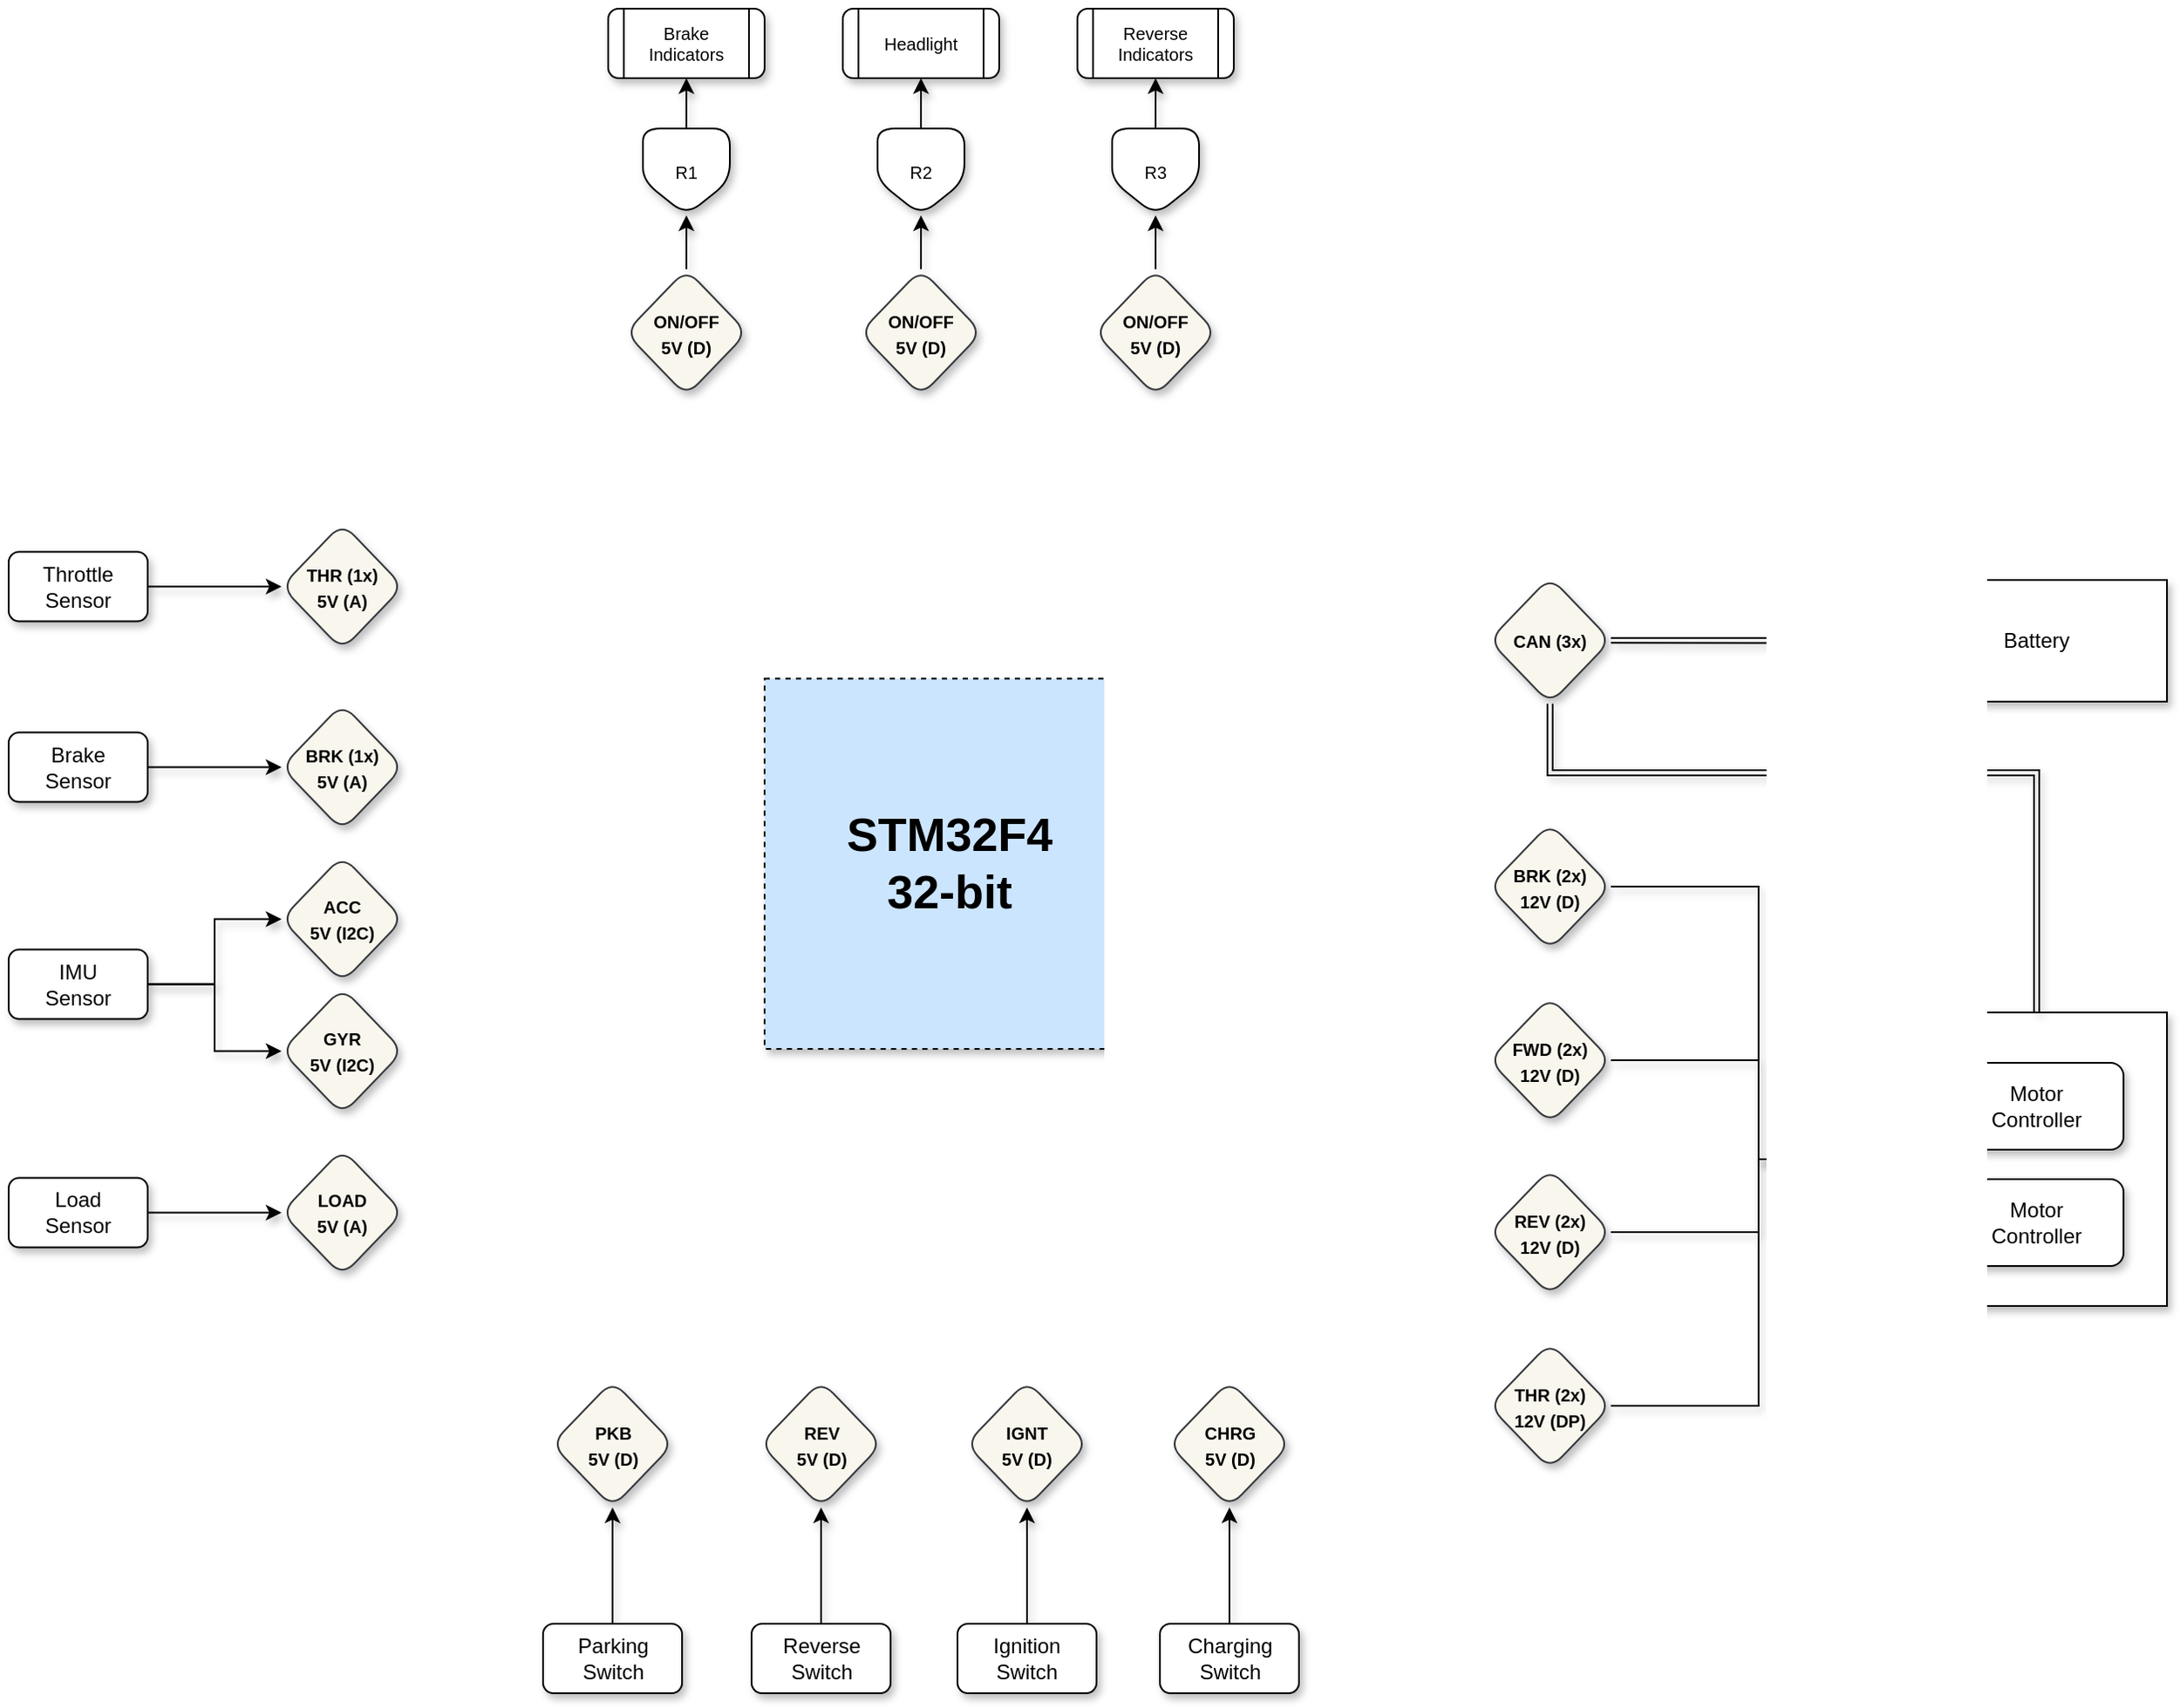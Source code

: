<mxfile version="16.5.3" type="github">
  <diagram id="Yi_pjQfjcz1Kh0DtfVMH" name="Page-1">
    <mxGraphModel dx="1890" dy="747" grid="1" gridSize="10" guides="1" tooltips="1" connect="1" arrows="1" fold="1" page="1" pageScale="1" pageWidth="827" pageHeight="1169" math="0" shadow="0">
      <root>
        <mxCell id="0" />
        <mxCell id="1" parent="0" />
        <mxCell id="QlWC5XBb-nRQeS2KVwKl-1" value="&lt;font style=&quot;font-size: 27px&quot;&gt;&lt;b&gt;STM32F4&lt;br&gt;32-bit&lt;/b&gt;&lt;/font&gt;" style="whiteSpace=wrap;html=1;aspect=fixed;shadow=1;strokeColor=default;strokeWidth=1;fillColor=#cce5ff;dashed=1;" vertex="1" parent="1">
          <mxGeometry x="180" y="505.75" width="213.25" height="213.25" as="geometry" />
        </mxCell>
        <mxCell id="QlWC5XBb-nRQeS2KVwKl-35" style="edgeStyle=orthogonalEdgeStyle;rounded=0;orthogonalLoop=1;jettySize=auto;html=1;exitX=1;exitY=0.5;exitDx=0;exitDy=0;entryX=0;entryY=0.5;entryDx=0;entryDy=0;fontSize=10;shadow=1;" edge="1" parent="1" source="QlWC5XBb-nRQeS2KVwKl-6" target="QlWC5XBb-nRQeS2KVwKl-12">
          <mxGeometry relative="1" as="geometry" />
        </mxCell>
        <mxCell id="QlWC5XBb-nRQeS2KVwKl-6" value="&lt;font style=&quot;font-size: 10px&quot;&gt;&lt;b&gt;BRK (2x)&lt;br&gt;12V (D)&lt;/b&gt;&lt;/font&gt;" style="rhombus;whiteSpace=wrap;html=1;shadow=1;rounded=1;fillColor=#f9f7ed;strokeColor=#36393d;" vertex="1" parent="1">
          <mxGeometry x="597" y="589" width="70" height="73" as="geometry" />
        </mxCell>
        <mxCell id="QlWC5XBb-nRQeS2KVwKl-12" value="" style="rounded=0;whiteSpace=wrap;html=1;shadow=1;" vertex="1" parent="1">
          <mxGeometry x="837" y="698" width="150" height="169" as="geometry" />
        </mxCell>
        <mxCell id="QlWC5XBb-nRQeS2KVwKl-2" value="Motor&lt;br&gt;Controller" style="rounded=1;whiteSpace=wrap;html=1;shadow=1;" vertex="1" parent="1">
          <mxGeometry x="862" y="727" width="100" height="50" as="geometry" />
        </mxCell>
        <mxCell id="QlWC5XBb-nRQeS2KVwKl-3" value="Motor&lt;br&gt;Controller" style="rounded=1;whiteSpace=wrap;html=1;shadow=1;" vertex="1" parent="1">
          <mxGeometry x="862" y="794" width="100" height="50" as="geometry" />
        </mxCell>
        <mxCell id="QlWC5XBb-nRQeS2KVwKl-38" style="edgeStyle=orthogonalEdgeStyle;rounded=0;orthogonalLoop=1;jettySize=auto;html=1;fontSize=10;shadow=1;" edge="1" parent="1" source="QlWC5XBb-nRQeS2KVwKl-22" target="QlWC5XBb-nRQeS2KVwKl-37">
          <mxGeometry relative="1" as="geometry" />
        </mxCell>
        <mxCell id="QlWC5XBb-nRQeS2KVwKl-22" value="Brake&lt;br&gt;Sensor" style="rounded=1;whiteSpace=wrap;html=1;shadow=1;" vertex="1" parent="1">
          <mxGeometry x="-255" y="536.75" width="80" height="40" as="geometry" />
        </mxCell>
        <mxCell id="QlWC5XBb-nRQeS2KVwKl-41" style="edgeStyle=orthogonalEdgeStyle;rounded=0;orthogonalLoop=1;jettySize=auto;html=1;entryX=0;entryY=0.5;entryDx=0;entryDy=0;fontSize=10;shadow=1;" edge="1" parent="1" source="QlWC5XBb-nRQeS2KVwKl-23" target="QlWC5XBb-nRQeS2KVwKl-39">
          <mxGeometry relative="1" as="geometry" />
        </mxCell>
        <mxCell id="QlWC5XBb-nRQeS2KVwKl-42" style="edgeStyle=orthogonalEdgeStyle;rounded=0;orthogonalLoop=1;jettySize=auto;html=1;exitX=1;exitY=0.5;exitDx=0;exitDy=0;entryX=0;entryY=0.5;entryDx=0;entryDy=0;fontSize=10;shadow=1;" edge="1" parent="1" source="QlWC5XBb-nRQeS2KVwKl-23" target="QlWC5XBb-nRQeS2KVwKl-40">
          <mxGeometry relative="1" as="geometry" />
        </mxCell>
        <mxCell id="QlWC5XBb-nRQeS2KVwKl-23" value="IMU&lt;br&gt;Sensor" style="rounded=1;whiteSpace=wrap;html=1;shadow=1;" vertex="1" parent="1">
          <mxGeometry x="-255" y="661.75" width="80" height="40" as="geometry" />
        </mxCell>
        <mxCell id="QlWC5XBb-nRQeS2KVwKl-33" style="edgeStyle=orthogonalEdgeStyle;rounded=0;orthogonalLoop=1;jettySize=auto;html=1;exitX=1;exitY=0.5;exitDx=0;exitDy=0;entryX=0;entryY=0.5;entryDx=0;entryDy=0;fontSize=10;shadow=1;" edge="1" parent="1" source="QlWC5XBb-nRQeS2KVwKl-30" target="QlWC5XBb-nRQeS2KVwKl-12">
          <mxGeometry relative="1" as="geometry" />
        </mxCell>
        <mxCell id="QlWC5XBb-nRQeS2KVwKl-30" value="&lt;font style=&quot;font-size: 10px&quot;&gt;&lt;b&gt;FWD (2x)&lt;br&gt;12V (D)&lt;/b&gt;&lt;/font&gt;" style="rhombus;whiteSpace=wrap;html=1;shadow=1;rounded=1;fillColor=#f9f7ed;strokeColor=#36393d;" vertex="1" parent="1">
          <mxGeometry x="597" y="689" width="70" height="73" as="geometry" />
        </mxCell>
        <mxCell id="QlWC5XBb-nRQeS2KVwKl-34" style="edgeStyle=orthogonalEdgeStyle;rounded=0;orthogonalLoop=1;jettySize=auto;html=1;exitX=1;exitY=0.5;exitDx=0;exitDy=0;entryX=0;entryY=0.5;entryDx=0;entryDy=0;fontSize=10;shadow=1;" edge="1" parent="1" source="QlWC5XBb-nRQeS2KVwKl-31" target="QlWC5XBb-nRQeS2KVwKl-12">
          <mxGeometry relative="1" as="geometry" />
        </mxCell>
        <mxCell id="QlWC5XBb-nRQeS2KVwKl-31" value="&lt;font style=&quot;font-size: 10px&quot;&gt;&lt;b&gt;REV (2x)&lt;br&gt;12V (D)&lt;/b&gt;&lt;/font&gt;" style="rhombus;whiteSpace=wrap;html=1;shadow=1;rounded=1;fillColor=#f9f7ed;strokeColor=#36393d;" vertex="1" parent="1">
          <mxGeometry x="597" y="788" width="70" height="73" as="geometry" />
        </mxCell>
        <mxCell id="QlWC5XBb-nRQeS2KVwKl-36" style="edgeStyle=orthogonalEdgeStyle;rounded=0;orthogonalLoop=1;jettySize=auto;html=1;exitX=1;exitY=0.5;exitDx=0;exitDy=0;entryX=0;entryY=0.5;entryDx=0;entryDy=0;fontSize=10;shadow=1;" edge="1" parent="1" source="QlWC5XBb-nRQeS2KVwKl-32" target="QlWC5XBb-nRQeS2KVwKl-12">
          <mxGeometry relative="1" as="geometry" />
        </mxCell>
        <mxCell id="QlWC5XBb-nRQeS2KVwKl-32" value="&lt;font style=&quot;font-size: 10px&quot;&gt;&lt;b&gt;THR (2x)&lt;br&gt;12V (DP)&lt;/b&gt;&lt;/font&gt;" style="rhombus;whiteSpace=wrap;html=1;shadow=1;rounded=1;fillColor=#f9f7ed;strokeColor=#36393d;" vertex="1" parent="1">
          <mxGeometry x="597" y="888" width="70" height="73" as="geometry" />
        </mxCell>
        <mxCell id="QlWC5XBb-nRQeS2KVwKl-37" value="&lt;font style=&quot;font-size: 10px&quot;&gt;&lt;b&gt;BRK (1x)&lt;br&gt;5V (A)&lt;br&gt;&lt;/b&gt;&lt;/font&gt;" style="rhombus;whiteSpace=wrap;html=1;shadow=1;rounded=1;fillColor=#f9f7ed;strokeColor=#36393d;" vertex="1" parent="1">
          <mxGeometry x="-98" y="520.25" width="70" height="73" as="geometry" />
        </mxCell>
        <mxCell id="QlWC5XBb-nRQeS2KVwKl-39" value="&lt;font style=&quot;font-size: 10px&quot;&gt;&lt;b&gt;ACC&lt;br&gt;5V (I2C)&lt;br&gt;&lt;/b&gt;&lt;/font&gt;" style="rhombus;whiteSpace=wrap;html=1;shadow=1;rounded=1;fillColor=#f9f7ed;strokeColor=#36393d;" vertex="1" parent="1">
          <mxGeometry x="-98" y="607.75" width="70" height="73" as="geometry" />
        </mxCell>
        <mxCell id="QlWC5XBb-nRQeS2KVwKl-40" value="&lt;font style=&quot;font-size: 10px&quot;&gt;&lt;b&gt;GYR&lt;br&gt;5V (I2C)&lt;br&gt;&lt;/b&gt;&lt;/font&gt;" style="rhombus;whiteSpace=wrap;html=1;shadow=1;rounded=1;fillColor=#f9f7ed;strokeColor=#36393d;" vertex="1" parent="1">
          <mxGeometry x="-98" y="683.75" width="70" height="73" as="geometry" />
        </mxCell>
        <mxCell id="QlWC5XBb-nRQeS2KVwKl-45" style="edgeStyle=orthogonalEdgeStyle;rounded=0;orthogonalLoop=1;jettySize=auto;html=1;entryX=0;entryY=0.5;entryDx=0;entryDy=0;fontSize=10;shadow=1;" edge="1" parent="1" source="QlWC5XBb-nRQeS2KVwKl-43" target="QlWC5XBb-nRQeS2KVwKl-44">
          <mxGeometry relative="1" as="geometry" />
        </mxCell>
        <mxCell id="QlWC5XBb-nRQeS2KVwKl-43" value="Load&lt;br&gt;Sensor" style="rounded=1;whiteSpace=wrap;html=1;shadow=1;" vertex="1" parent="1">
          <mxGeometry x="-255" y="793.25" width="80" height="40" as="geometry" />
        </mxCell>
        <mxCell id="QlWC5XBb-nRQeS2KVwKl-44" value="&lt;font style=&quot;font-size: 10px&quot;&gt;&lt;b&gt;LOAD&lt;br&gt;5V (A)&lt;br&gt;&lt;/b&gt;&lt;/font&gt;" style="rhombus;whiteSpace=wrap;html=1;shadow=1;rounded=1;fillColor=#f9f7ed;strokeColor=#36393d;" vertex="1" parent="1">
          <mxGeometry x="-98" y="776.75" width="70" height="73" as="geometry" />
        </mxCell>
        <mxCell id="QlWC5XBb-nRQeS2KVwKl-48" style="edgeStyle=orthogonalEdgeStyle;rounded=0;orthogonalLoop=1;jettySize=auto;html=1;fontSize=10;shadow=1;" edge="1" parent="1" source="QlWC5XBb-nRQeS2KVwKl-46" target="QlWC5XBb-nRQeS2KVwKl-47">
          <mxGeometry relative="1" as="geometry" />
        </mxCell>
        <mxCell id="QlWC5XBb-nRQeS2KVwKl-46" value="Throttle&lt;br&gt;Sensor" style="rounded=1;whiteSpace=wrap;html=1;shadow=1;" vertex="1" parent="1">
          <mxGeometry x="-255" y="432.75" width="80" height="40" as="geometry" />
        </mxCell>
        <mxCell id="QlWC5XBb-nRQeS2KVwKl-47" value="&lt;font style=&quot;font-size: 10px&quot;&gt;&lt;b&gt;THR (1x)&lt;br&gt;5V (A)&lt;br&gt;&lt;/b&gt;&lt;/font&gt;" style="rhombus;whiteSpace=wrap;html=1;shadow=1;rounded=1;fillColor=#f9f7ed;strokeColor=#36393d;" vertex="1" parent="1">
          <mxGeometry x="-98" y="416.25" width="70" height="73" as="geometry" />
        </mxCell>
        <mxCell id="QlWC5XBb-nRQeS2KVwKl-49" value="Headlight" style="shape=process;whiteSpace=wrap;html=1;backgroundOutline=1;rounded=1;fontSize=10;shadow=1;" vertex="1" parent="1">
          <mxGeometry x="225" y="120" width="90" height="40" as="geometry" />
        </mxCell>
        <mxCell id="QlWC5XBb-nRQeS2KVwKl-68" style="edgeStyle=orthogonalEdgeStyle;rounded=0;orthogonalLoop=1;jettySize=auto;html=1;exitX=0.5;exitY=0;exitDx=0;exitDy=0;shadow=1;fontSize=10;" edge="1" parent="1" source="QlWC5XBb-nRQeS2KVwKl-53" target="QlWC5XBb-nRQeS2KVwKl-62">
          <mxGeometry relative="1" as="geometry" />
        </mxCell>
        <mxCell id="QlWC5XBb-nRQeS2KVwKl-53" value="&lt;font style=&quot;font-size: 10px&quot;&gt;&lt;b&gt;ON/OFF&lt;br&gt;5V (D)&lt;/b&gt;&lt;/font&gt;" style="rhombus;whiteSpace=wrap;html=1;shadow=1;rounded=1;fillColor=#f9f7ed;strokeColor=#36393d;" vertex="1" parent="1">
          <mxGeometry x="235" y="270" width="70" height="73" as="geometry" />
        </mxCell>
        <mxCell id="QlWC5XBb-nRQeS2KVwKl-54" value="Brake&lt;br&gt;Indicators" style="shape=process;whiteSpace=wrap;html=1;backgroundOutline=1;rounded=1;fontSize=10;shadow=1;" vertex="1" parent="1">
          <mxGeometry x="90" y="120" width="90" height="40" as="geometry" />
        </mxCell>
        <mxCell id="QlWC5XBb-nRQeS2KVwKl-55" value="Reverse&lt;br&gt;Indicators" style="shape=process;whiteSpace=wrap;html=1;backgroundOutline=1;rounded=1;fontSize=10;shadow=1;" vertex="1" parent="1">
          <mxGeometry x="360" y="120" width="90" height="40" as="geometry" />
        </mxCell>
        <mxCell id="QlWC5XBb-nRQeS2KVwKl-65" style="edgeStyle=orthogonalEdgeStyle;rounded=0;orthogonalLoop=1;jettySize=auto;html=1;exitX=0.5;exitY=0;exitDx=0;exitDy=0;entryX=0.5;entryY=1;entryDx=0;entryDy=0;shadow=1;fontSize=10;" edge="1" parent="1" source="QlWC5XBb-nRQeS2KVwKl-56" target="QlWC5XBb-nRQeS2KVwKl-61">
          <mxGeometry relative="1" as="geometry" />
        </mxCell>
        <mxCell id="QlWC5XBb-nRQeS2KVwKl-56" value="&lt;font style=&quot;font-size: 10px&quot;&gt;&lt;b&gt;ON/OFF&lt;br&gt;5V (D)&lt;/b&gt;&lt;/font&gt;" style="rhombus;whiteSpace=wrap;html=1;shadow=1;rounded=1;fillColor=#f9f7ed;strokeColor=#36393d;" vertex="1" parent="1">
          <mxGeometry x="100" y="270" width="70" height="73" as="geometry" />
        </mxCell>
        <mxCell id="QlWC5XBb-nRQeS2KVwKl-67" style="edgeStyle=orthogonalEdgeStyle;rounded=0;orthogonalLoop=1;jettySize=auto;html=1;exitX=0.5;exitY=0;exitDx=0;exitDy=0;entryX=0.5;entryY=1;entryDx=0;entryDy=0;shadow=1;fontSize=10;" edge="1" parent="1" source="QlWC5XBb-nRQeS2KVwKl-57" target="QlWC5XBb-nRQeS2KVwKl-63">
          <mxGeometry relative="1" as="geometry" />
        </mxCell>
        <mxCell id="QlWC5XBb-nRQeS2KVwKl-57" value="&lt;font style=&quot;font-size: 10px&quot;&gt;&lt;b&gt;ON/OFF&lt;br&gt;5V (D)&lt;/b&gt;&lt;/font&gt;" style="rhombus;whiteSpace=wrap;html=1;shadow=1;rounded=1;fillColor=#f9f7ed;strokeColor=#36393d;" vertex="1" parent="1">
          <mxGeometry x="370" y="270" width="70" height="73" as="geometry" />
        </mxCell>
        <mxCell id="QlWC5XBb-nRQeS2KVwKl-69" style="edgeStyle=orthogonalEdgeStyle;rounded=0;orthogonalLoop=1;jettySize=auto;html=1;exitX=0.5;exitY=0;exitDx=0;exitDy=0;entryX=0.5;entryY=1;entryDx=0;entryDy=0;shadow=1;fontSize=10;" edge="1" parent="1" source="QlWC5XBb-nRQeS2KVwKl-61" target="QlWC5XBb-nRQeS2KVwKl-54">
          <mxGeometry relative="1" as="geometry" />
        </mxCell>
        <mxCell id="QlWC5XBb-nRQeS2KVwKl-61" value="R1" style="shape=offPageConnector;whiteSpace=wrap;html=1;rounded=1;shadow=1;fontSize=10;size=0.4;" vertex="1" parent="1">
          <mxGeometry x="110" y="189" width="50" height="50" as="geometry" />
        </mxCell>
        <mxCell id="QlWC5XBb-nRQeS2KVwKl-70" value="" style="edgeStyle=orthogonalEdgeStyle;rounded=0;orthogonalLoop=1;jettySize=auto;html=1;shadow=1;fontSize=10;" edge="1" parent="1" source="QlWC5XBb-nRQeS2KVwKl-62" target="QlWC5XBb-nRQeS2KVwKl-49">
          <mxGeometry relative="1" as="geometry" />
        </mxCell>
        <mxCell id="QlWC5XBb-nRQeS2KVwKl-62" value="R2" style="shape=offPageConnector;whiteSpace=wrap;html=1;rounded=1;shadow=1;fontSize=10;size=0.4;" vertex="1" parent="1">
          <mxGeometry x="245" y="189" width="50" height="50" as="geometry" />
        </mxCell>
        <mxCell id="QlWC5XBb-nRQeS2KVwKl-71" style="edgeStyle=orthogonalEdgeStyle;rounded=0;orthogonalLoop=1;jettySize=auto;html=1;exitX=0.5;exitY=0;exitDx=0;exitDy=0;entryX=0.5;entryY=1;entryDx=0;entryDy=0;shadow=1;fontSize=10;" edge="1" parent="1" source="QlWC5XBb-nRQeS2KVwKl-63" target="QlWC5XBb-nRQeS2KVwKl-55">
          <mxGeometry relative="1" as="geometry" />
        </mxCell>
        <mxCell id="QlWC5XBb-nRQeS2KVwKl-63" value="R3" style="shape=offPageConnector;whiteSpace=wrap;html=1;rounded=1;shadow=1;fontSize=10;size=0.4;" vertex="1" parent="1">
          <mxGeometry x="380" y="189" width="50" height="50" as="geometry" />
        </mxCell>
        <mxCell id="QlWC5XBb-nRQeS2KVwKl-82" style="edgeStyle=orthogonalEdgeStyle;rounded=0;orthogonalLoop=1;jettySize=auto;html=1;exitX=0.5;exitY=0;exitDx=0;exitDy=0;entryX=0.5;entryY=1;entryDx=0;entryDy=0;shadow=1;fontSize=27;" edge="1" parent="1" source="QlWC5XBb-nRQeS2KVwKl-73" target="QlWC5XBb-nRQeS2KVwKl-78">
          <mxGeometry relative="1" as="geometry" />
        </mxCell>
        <mxCell id="QlWC5XBb-nRQeS2KVwKl-73" value="Parking&lt;br&gt;Switch" style="rounded=1;whiteSpace=wrap;html=1;shadow=1;" vertex="1" parent="1">
          <mxGeometry x="52.5" y="1050" width="80" height="40" as="geometry" />
        </mxCell>
        <mxCell id="QlWC5XBb-nRQeS2KVwKl-83" style="edgeStyle=orthogonalEdgeStyle;rounded=0;orthogonalLoop=1;jettySize=auto;html=1;exitX=0.5;exitY=0;exitDx=0;exitDy=0;entryX=0.5;entryY=1;entryDx=0;entryDy=0;shadow=1;fontSize=27;" edge="1" parent="1" source="QlWC5XBb-nRQeS2KVwKl-74" target="QlWC5XBb-nRQeS2KVwKl-79">
          <mxGeometry relative="1" as="geometry" />
        </mxCell>
        <mxCell id="QlWC5XBb-nRQeS2KVwKl-74" value="Reverse&lt;br&gt;Switch" style="rounded=1;whiteSpace=wrap;html=1;shadow=1;" vertex="1" parent="1">
          <mxGeometry x="172.5" y="1050" width="80" height="40" as="geometry" />
        </mxCell>
        <mxCell id="QlWC5XBb-nRQeS2KVwKl-85" style="edgeStyle=orthogonalEdgeStyle;rounded=0;orthogonalLoop=1;jettySize=auto;html=1;exitX=0.5;exitY=0;exitDx=0;exitDy=0;entryX=0.5;entryY=1;entryDx=0;entryDy=0;shadow=1;fontSize=27;" edge="1" parent="1" source="QlWC5XBb-nRQeS2KVwKl-75" target="QlWC5XBb-nRQeS2KVwKl-81">
          <mxGeometry relative="1" as="geometry" />
        </mxCell>
        <mxCell id="QlWC5XBb-nRQeS2KVwKl-75" value="Charging&lt;br&gt;Switch" style="rounded=1;whiteSpace=wrap;html=1;shadow=1;" vertex="1" parent="1">
          <mxGeometry x="407.5" y="1050" width="80" height="40" as="geometry" />
        </mxCell>
        <mxCell id="QlWC5XBb-nRQeS2KVwKl-84" style="edgeStyle=orthogonalEdgeStyle;rounded=0;orthogonalLoop=1;jettySize=auto;html=1;exitX=0.5;exitY=0;exitDx=0;exitDy=0;entryX=0.5;entryY=1;entryDx=0;entryDy=0;shadow=1;fontSize=27;" edge="1" parent="1" source="QlWC5XBb-nRQeS2KVwKl-76" target="QlWC5XBb-nRQeS2KVwKl-80">
          <mxGeometry relative="1" as="geometry" />
        </mxCell>
        <mxCell id="QlWC5XBb-nRQeS2KVwKl-76" value="Ignition&lt;br&gt;Switch" style="rounded=1;whiteSpace=wrap;html=1;shadow=1;" vertex="1" parent="1">
          <mxGeometry x="291" y="1050" width="80" height="40" as="geometry" />
        </mxCell>
        <mxCell id="QlWC5XBb-nRQeS2KVwKl-78" value="&lt;font style=&quot;font-size: 10px&quot;&gt;&lt;b&gt;PKB&lt;br&gt;5V (D)&lt;br&gt;&lt;/b&gt;&lt;/font&gt;" style="rhombus;whiteSpace=wrap;html=1;shadow=1;rounded=1;fillColor=#f9f7ed;strokeColor=#36393d;" vertex="1" parent="1">
          <mxGeometry x="57.5" y="910" width="70" height="73" as="geometry" />
        </mxCell>
        <mxCell id="QlWC5XBb-nRQeS2KVwKl-79" value="&lt;font style=&quot;font-size: 10px&quot;&gt;&lt;b&gt;REV&lt;br&gt;5V (D)&lt;br&gt;&lt;/b&gt;&lt;/font&gt;" style="rhombus;whiteSpace=wrap;html=1;shadow=1;rounded=1;fillColor=#f9f7ed;strokeColor=#36393d;" vertex="1" parent="1">
          <mxGeometry x="177.5" y="910" width="70" height="73" as="geometry" />
        </mxCell>
        <mxCell id="QlWC5XBb-nRQeS2KVwKl-80" value="&lt;font style=&quot;font-size: 10px&quot;&gt;&lt;b&gt;IGNT&lt;br&gt;5V (D)&lt;br&gt;&lt;/b&gt;&lt;/font&gt;" style="rhombus;whiteSpace=wrap;html=1;shadow=1;rounded=1;fillColor=#f9f7ed;strokeColor=#36393d;" vertex="1" parent="1">
          <mxGeometry x="296" y="910" width="70" height="73" as="geometry" />
        </mxCell>
        <mxCell id="QlWC5XBb-nRQeS2KVwKl-81" value="&lt;font style=&quot;font-size: 10px&quot;&gt;&lt;b&gt;CHRG&lt;br&gt;5V (D)&lt;br&gt;&lt;/b&gt;&lt;/font&gt;" style="rhombus;whiteSpace=wrap;html=1;shadow=1;rounded=1;fillColor=#f9f7ed;strokeColor=#36393d;" vertex="1" parent="1">
          <mxGeometry x="412.5" y="910" width="70" height="73" as="geometry" />
        </mxCell>
        <mxCell id="QlWC5XBb-nRQeS2KVwKl-94" style="edgeStyle=orthogonalEdgeStyle;rounded=0;orthogonalLoop=1;jettySize=auto;html=1;exitX=1;exitY=0.5;exitDx=0;exitDy=0;shadow=1;fontSize=12;shape=link;width=-2.857;" edge="1" parent="1" source="QlWC5XBb-nRQeS2KVwKl-90" target="QlWC5XBb-nRQeS2KVwKl-93">
          <mxGeometry relative="1" as="geometry" />
        </mxCell>
        <mxCell id="QlWC5XBb-nRQeS2KVwKl-95" style="edgeStyle=elbowEdgeStyle;shape=link;rounded=0;orthogonalLoop=1;jettySize=auto;html=1;entryX=0.5;entryY=0;entryDx=0;entryDy=0;shadow=1;fontSize=12;elbow=vertical;width=3;" edge="1" parent="1" source="QlWC5XBb-nRQeS2KVwKl-90" target="QlWC5XBb-nRQeS2KVwKl-12">
          <mxGeometry relative="1" as="geometry">
            <Array as="points">
              <mxPoint x="780" y="560" />
            </Array>
          </mxGeometry>
        </mxCell>
        <mxCell id="QlWC5XBb-nRQeS2KVwKl-90" value="&lt;font style=&quot;font-size: 10px&quot;&gt;&lt;b&gt;CAN (3x)&lt;br&gt;&lt;/b&gt;&lt;/font&gt;" style="rhombus;whiteSpace=wrap;html=1;shadow=1;rounded=1;fillColor=#f9f7ed;strokeColor=#36393d;" vertex="1" parent="1">
          <mxGeometry x="597" y="447.25" width="70" height="73" as="geometry" />
        </mxCell>
        <mxCell id="QlWC5XBb-nRQeS2KVwKl-93" value="Battery" style="rounded=0;whiteSpace=wrap;html=1;shadow=1;" vertex="1" parent="1">
          <mxGeometry x="837" y="449" width="150" height="70" as="geometry" />
        </mxCell>
      </root>
    </mxGraphModel>
  </diagram>
</mxfile>
